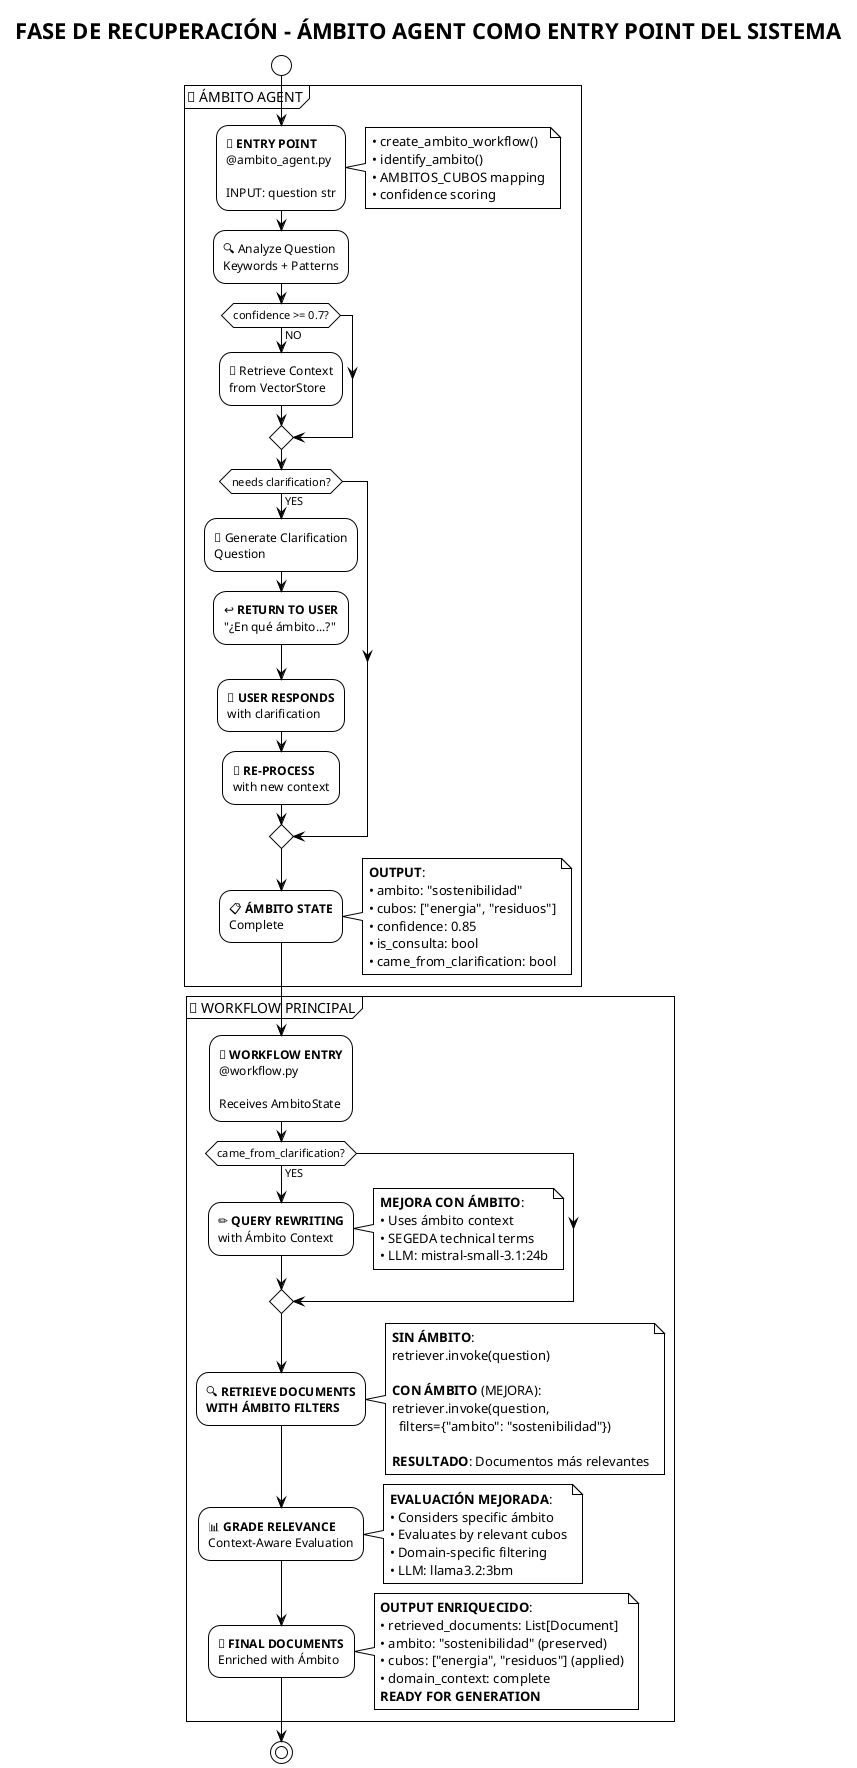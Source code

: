 @startuml RecuperacionRAG
!theme plain
!define DIRECTION left to right direction
title FASE DE RECUPERACIÓN - ÁMBITO AGENT COMO ENTRY POINT DEL SISTEMA

start

partition "🎯 ÁMBITO AGENT" {
  :🎯 **ENTRY POINT**
  @ambito_agent.py
  
  INPUT: question str;
  note right
    • create_ambito_workflow()
    • identify_ambito()
    • AMBITOS_CUBOS mapping
    • confidence scoring
  end note
  
  :🔍 Analyze Question
  Keywords + Patterns;
  
  if (confidence >= 0.7?) then (NO)
    :📑 Retrieve Context
    from VectorStore;
  endif
  
  if (needs clarification?) then (YES)
    :💬 Generate Clarification
    Question;
    :↩️ **RETURN TO USER**
    "¿En qué ámbito...?";
    :👤 **USER RESPONDS**
    with clarification;
    :🔄 **RE-PROCESS**
    with new context;
  endif
  
  :📋 **ÁMBITO STATE**
  Complete;
  note right
    **OUTPUT**:
    • ambito: "sostenibilidad"
    • cubos: ["energia", "residuos"]
    • confidence: 0.85
    • is_consulta: bool
    • came_from_clarification: bool
  end note
}

partition "🔄 WORKFLOW PRINCIPAL" {
  :🔄 **WORKFLOW ENTRY**
  @workflow.py
  
  Receives AmbitoState;
  
  if (came_from_clarification?) then (YES)
    :✏️ **QUERY REWRITING**
    with Ámbito Context;
    note right
      **MEJORA CON ÁMBITO**:
      • Uses ámbito context
      • SEGEDA technical terms
      • LLM: mistral-small-3.1:24b
    end note
  endif
  
  :🔍 **RETRIEVE DOCUMENTS**
  **WITH ÁMBITO FILTERS**;
  note right
    **SIN ÁMBITO**:
    retriever.invoke(question)
    
    **CON ÁMBITO** (MEJORA):
    retriever.invoke(question, 
      filters={"ambito": "sostenibilidad"})
    
    **RESULTADO**: Documentos más relevantes
  end note
  
  :📊 **GRADE RELEVANCE**
  Context-Aware Evaluation;
  note right
    **EVALUACIÓN MEJORADA**:
    • Considers specific ámbito
    • Evaluates by relevant cubos
    • Domain-specific filtering
    • LLM: llama3.2:3bm
  end note
  
  :📑 **FINAL DOCUMENTS**
  Enriched with Ámbito;
  note right
    **OUTPUT ENRIQUECIDO**:
    • retrieved_documents: List[Document]
    • ambito: "sostenibilidad" (preserved)
    • cubos: ["energia", "residuos"] (applied)
    • domain_context: complete
    **READY FOR GENERATION**
  end note
}

stop

@enduml 